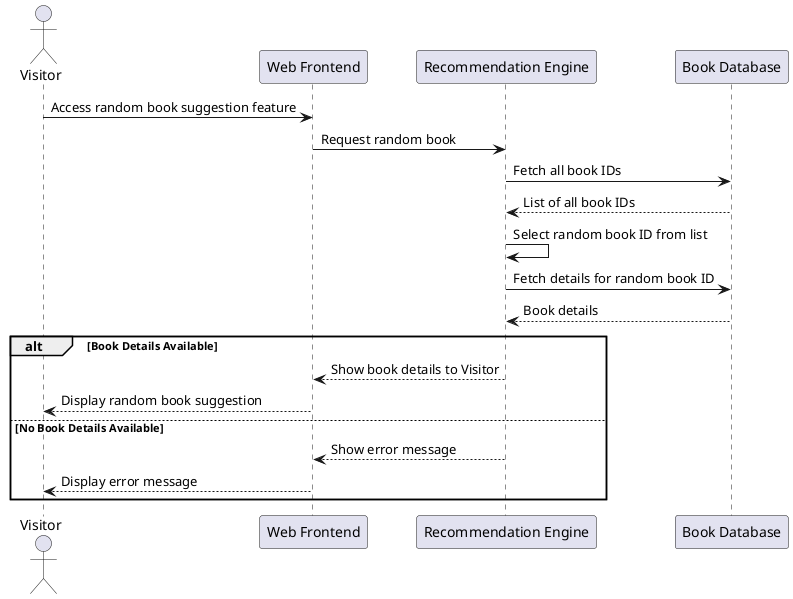 @startuml
actor Visitor
participant "Web Frontend" as WF
participant "Recommendation Engine" as RE
participant "Book Database" as BD

Visitor -> WF: Access random book suggestion feature
WF -> RE: Request random book
RE -> BD: Fetch all book IDs
BD --> RE: List of all book IDs
RE -> RE: Select random book ID from list
RE -> BD: Fetch details for random book ID
BD --> RE: Book details

alt Book Details Available
    RE --> WF: Show book details to Visitor
    WF --> Visitor: Display random book suggestion
else No Book Details Available
    RE --> WF: Show error message
    WF --> Visitor: Display error message
end

@enduml